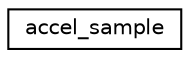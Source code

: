 digraph "Graphical Class Hierarchy"
{
 // INTERACTIVE_SVG=YES
  edge [fontname="Helvetica",fontsize="10",labelfontname="Helvetica",labelfontsize="10"];
  node [fontname="Helvetica",fontsize="10",shape=record];
  rankdir="LR";
  Node1 [label="accel_sample",height=0.2,width=0.4,color="black", fillcolor="white", style="filled",URL="$structaccel__sample.html"];
}
